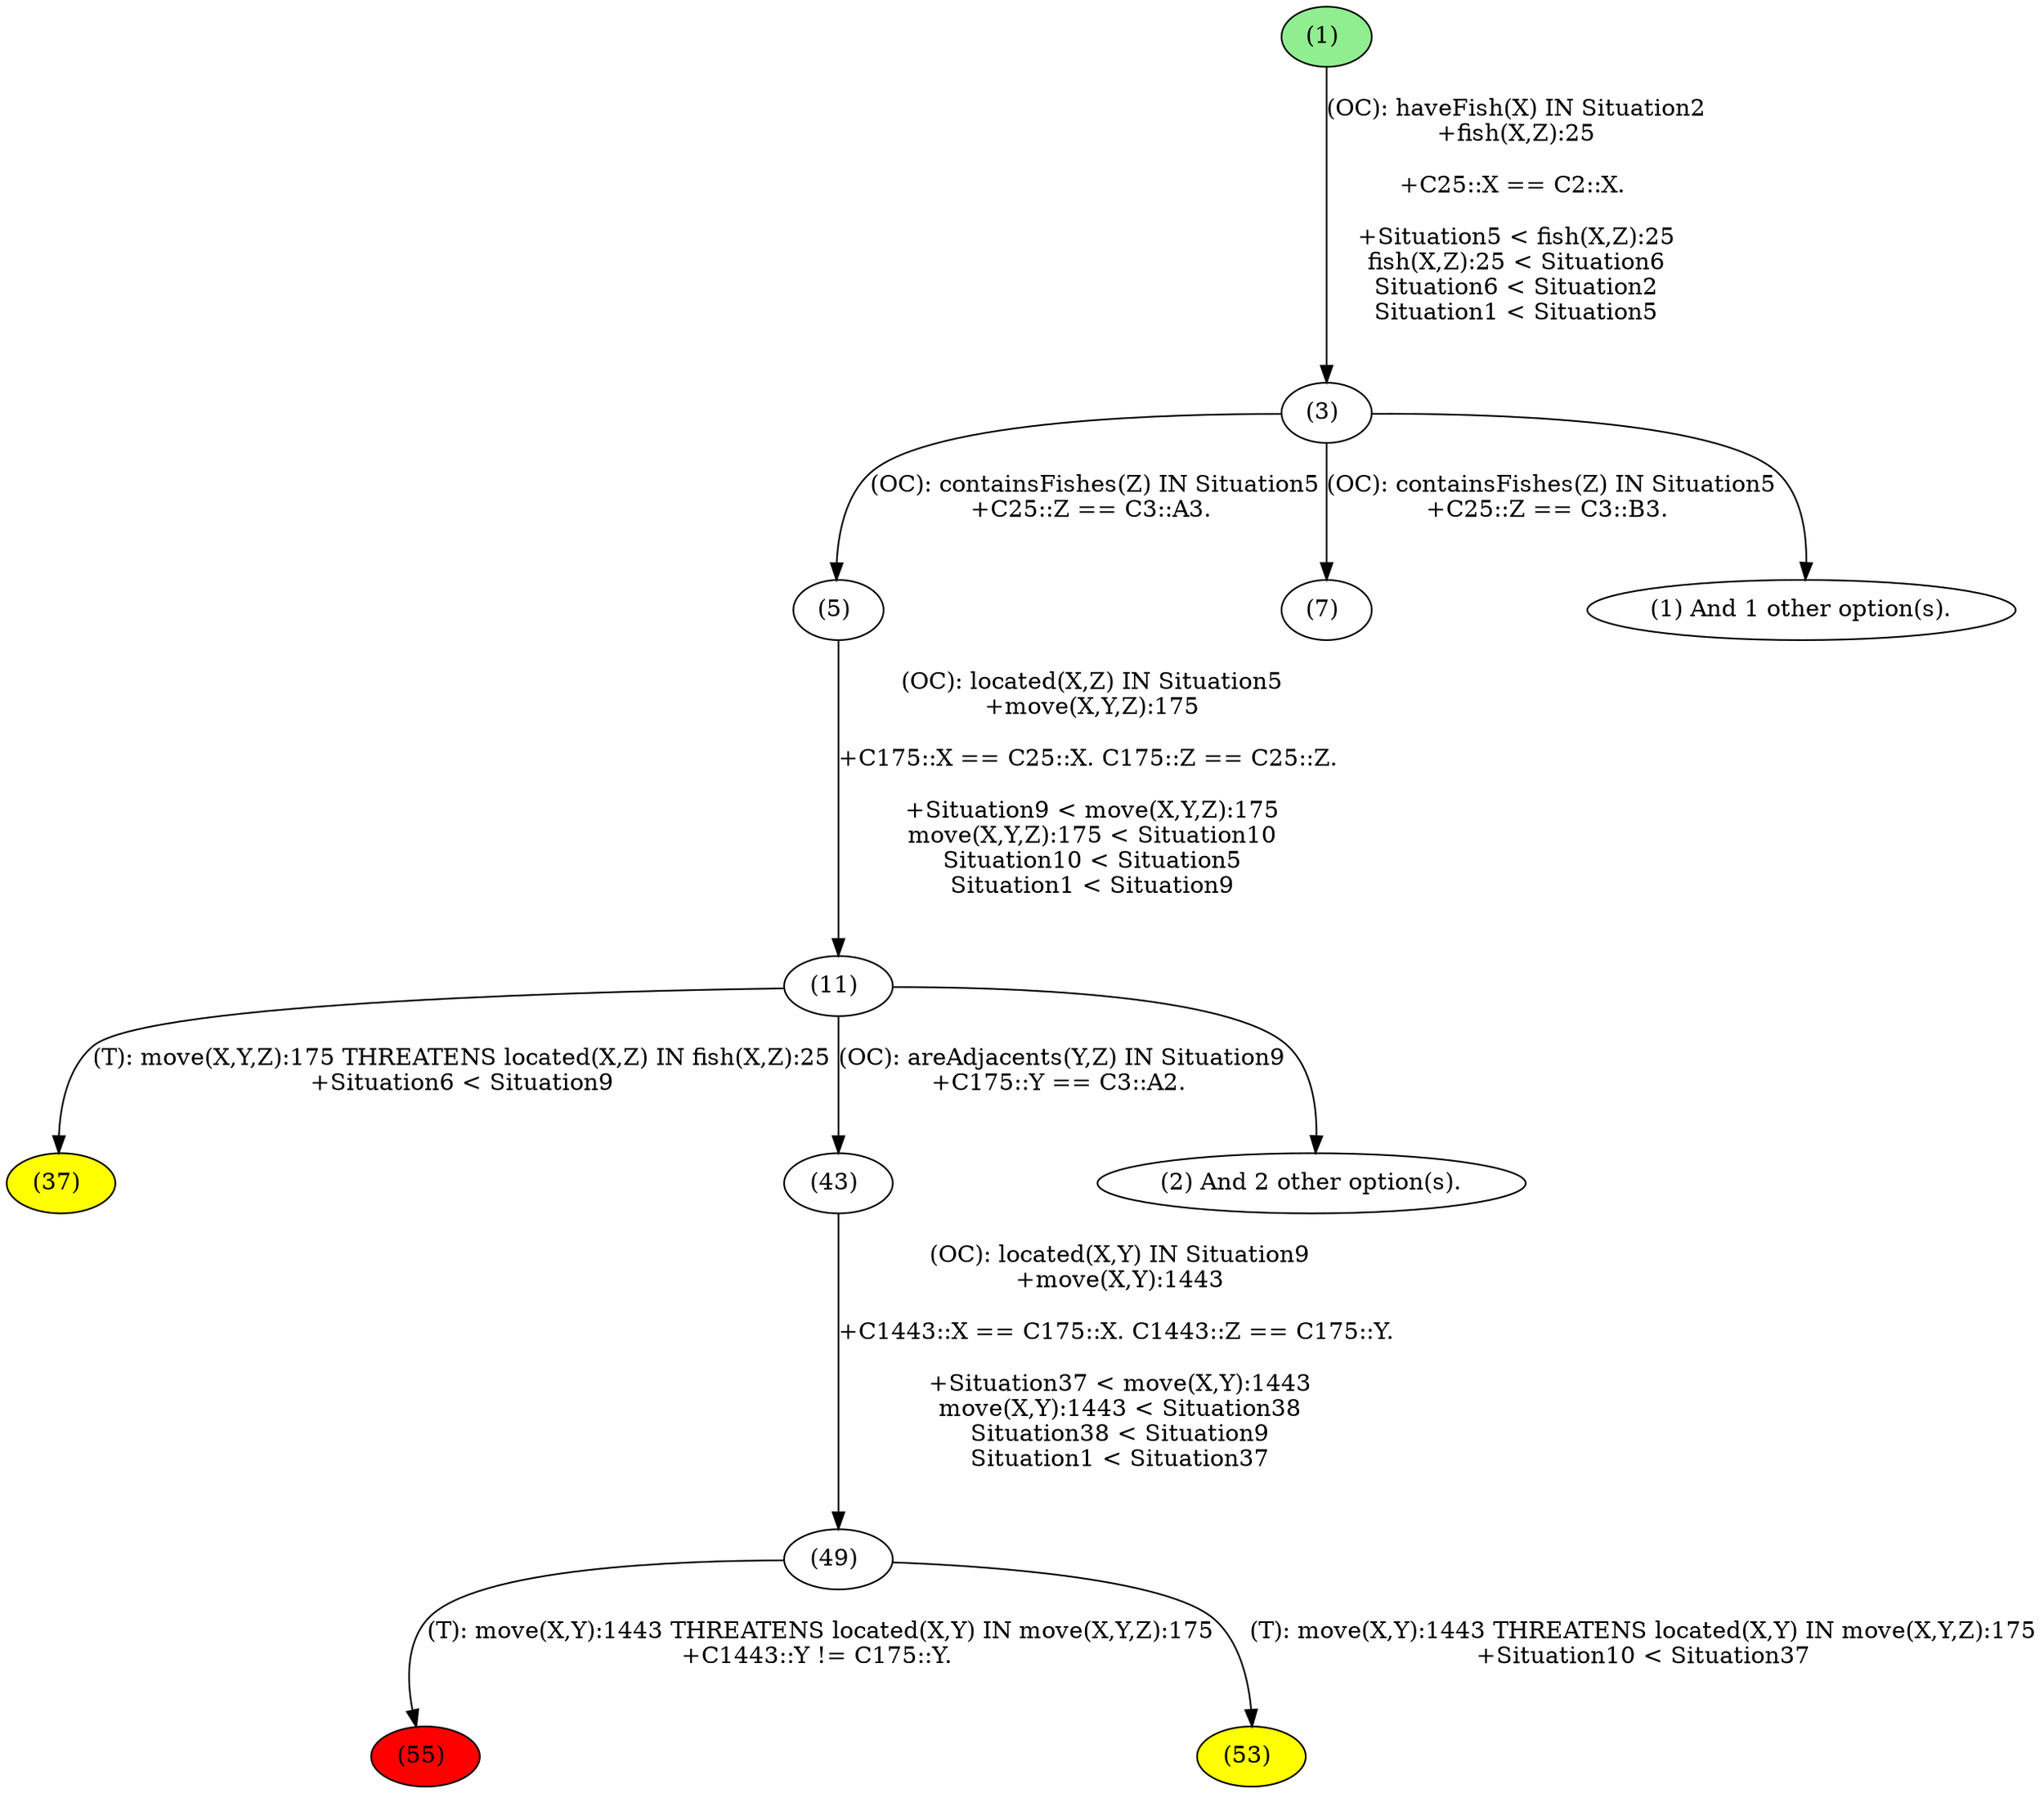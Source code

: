 digraph G {
"(55) " [style=filled,fillcolor="red"];
"(53) " [style=filled,fillcolor="yellow"];
"(37) " [style=filled,fillcolor="yellow"];
"(1) " [style=filled,fillcolor="lightgreen"];
"(1) " -> "(3) " [label="(OC): haveFish(X) IN Situation2
+fish(X,Z):25

+C25::X == C2::X. 

+Situation5 < fish(X,Z):25
fish(X,Z):25 < Situation6
Situation6 < Situation2
Situation1 < Situation5

"];
"(3) " -> "(5) " [label="(OC): containsFishes(Z) IN Situation5
+C25::Z == C3::A3. 

"];
"(3) " -> "(7) " [label="(OC): containsFishes(Z) IN Situation5
+C25::Z == C3::B3. 

"];
"(3) " -> "(1) And 1 other option(s).";
"(5) " -> "(11) " [label="(OC): located(X,Z) IN Situation5
+move(X,Y,Z):175

+C175::X == C25::X. C175::Z == C25::Z. 

+Situation9 < move(X,Y,Z):175
move(X,Y,Z):175 < Situation10
Situation10 < Situation5
Situation1 < Situation9

"];
"(11) " -> "(43) " [label="(OC): areAdjacents(Y,Z) IN Situation9
+C175::Y == C3::A2. 

"];
"(11) " -> "(37) " [label="(T): move(X,Y,Z):175 THREATENS located(X,Z) IN fish(X,Z):25
+Situation6 < Situation9

"];
"(11) " -> "(2) And 2 other option(s).";
"(43) " -> "(49) " [label="(OC): located(X,Y) IN Situation9
+move(X,Y):1443

+C1443::X == C175::X. C1443::Z == C175::Y. 

+Situation37 < move(X,Y):1443
move(X,Y):1443 < Situation38
Situation38 < Situation9
Situation1 < Situation37

"];
"(49) " -> "(55) " [label="(T): move(X,Y):1443 THREATENS located(X,Y) IN move(X,Y,Z):175
+C1443::Y != C175::Y. 

"];
"(49) " -> "(53) " [label="(T): move(X,Y):1443 THREATENS located(X,Y) IN move(X,Y,Z):175
+Situation10 < Situation37

"];
}
